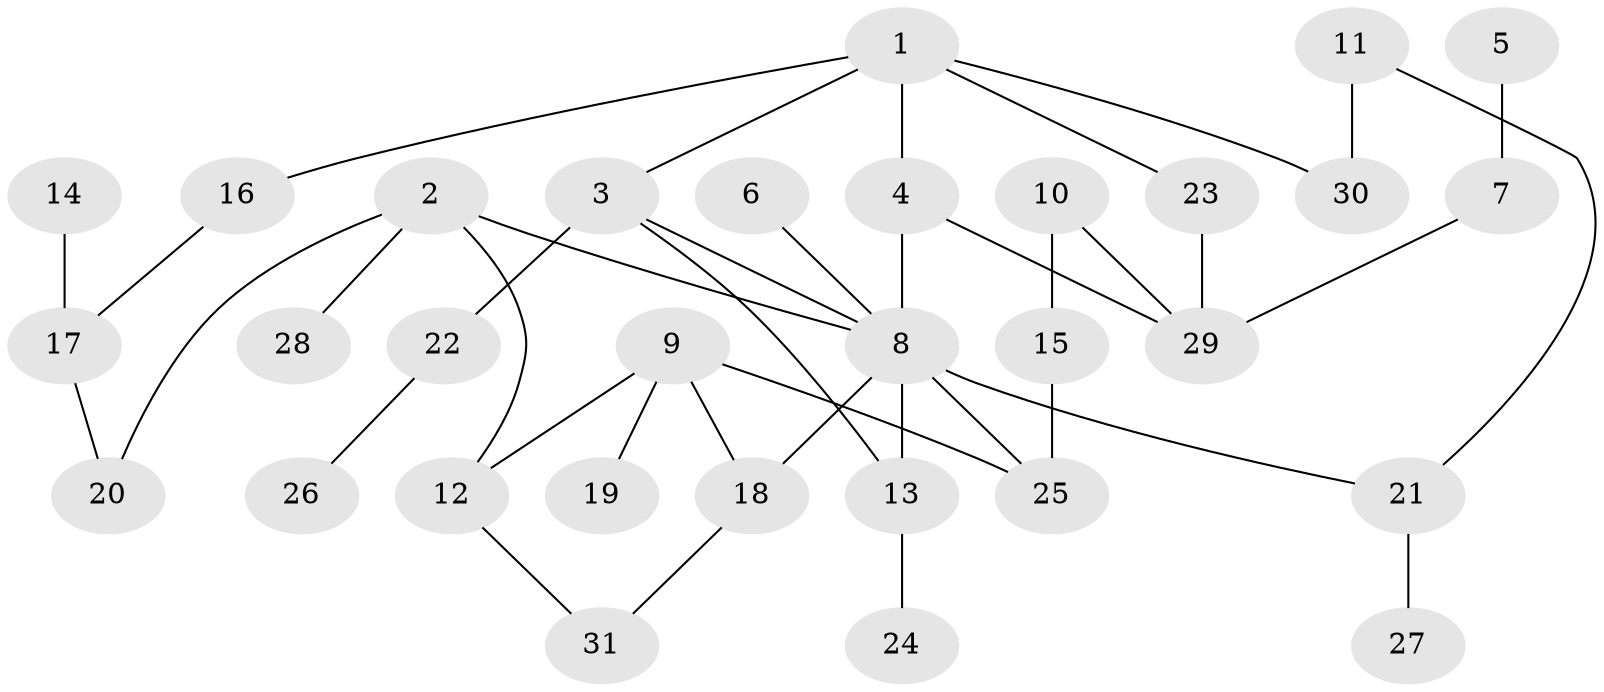 // original degree distribution, {6: 0.01639344262295082, 5: 0.06557377049180328, 3: 0.16393442622950818, 4: 0.11475409836065574, 2: 0.2459016393442623, 1: 0.39344262295081966}
// Generated by graph-tools (version 1.1) at 2025/01/03/09/25 03:01:02]
// undirected, 31 vertices, 39 edges
graph export_dot {
graph [start="1"]
  node [color=gray90,style=filled];
  1;
  2;
  3;
  4;
  5;
  6;
  7;
  8;
  9;
  10;
  11;
  12;
  13;
  14;
  15;
  16;
  17;
  18;
  19;
  20;
  21;
  22;
  23;
  24;
  25;
  26;
  27;
  28;
  29;
  30;
  31;
  1 -- 3 [weight=1.0];
  1 -- 4 [weight=1.0];
  1 -- 16 [weight=1.0];
  1 -- 23 [weight=1.0];
  1 -- 30 [weight=1.0];
  2 -- 8 [weight=1.0];
  2 -- 12 [weight=1.0];
  2 -- 20 [weight=1.0];
  2 -- 28 [weight=1.0];
  3 -- 8 [weight=1.0];
  3 -- 13 [weight=1.0];
  3 -- 22 [weight=1.0];
  4 -- 8 [weight=1.0];
  4 -- 29 [weight=1.0];
  5 -- 7 [weight=1.0];
  6 -- 8 [weight=1.0];
  7 -- 29 [weight=1.0];
  8 -- 13 [weight=1.0];
  8 -- 18 [weight=1.0];
  8 -- 21 [weight=1.0];
  8 -- 25 [weight=1.0];
  9 -- 12 [weight=1.0];
  9 -- 18 [weight=1.0];
  9 -- 19 [weight=1.0];
  9 -- 25 [weight=1.0];
  10 -- 15 [weight=1.0];
  10 -- 29 [weight=1.0];
  11 -- 21 [weight=1.0];
  11 -- 30 [weight=1.0];
  12 -- 31 [weight=1.0];
  13 -- 24 [weight=1.0];
  14 -- 17 [weight=1.0];
  15 -- 25 [weight=1.0];
  16 -- 17 [weight=1.0];
  17 -- 20 [weight=1.0];
  18 -- 31 [weight=1.0];
  21 -- 27 [weight=1.0];
  22 -- 26 [weight=1.0];
  23 -- 29 [weight=1.0];
}
